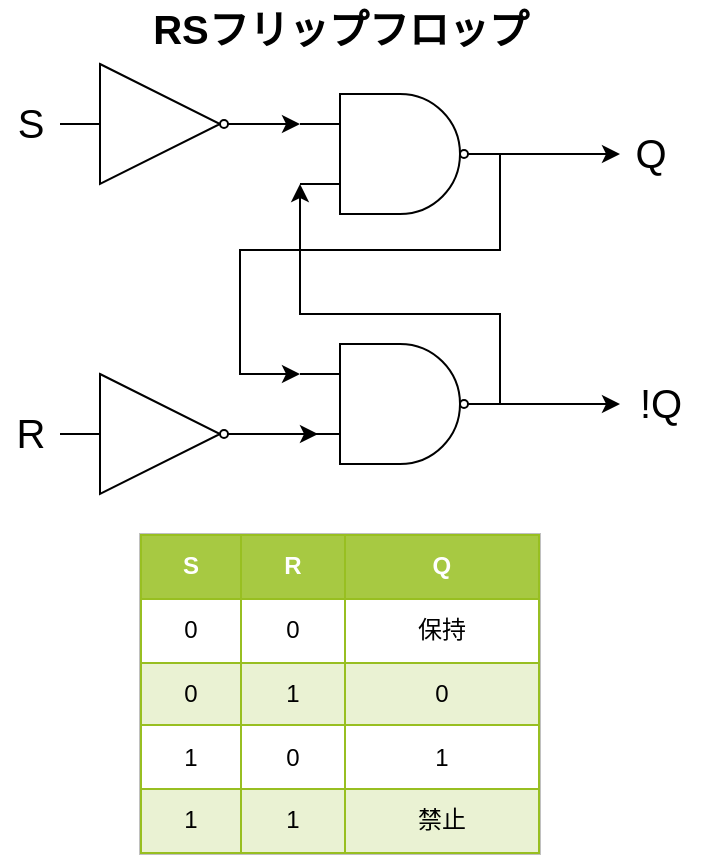 <mxfile version="12.0.0" type="device" pages="1"><diagram id="BRA93sceHNVVW59Cg4YX" name="ページ1"><mxGraphModel dx="512" dy="579" grid="1" gridSize="10" guides="1" tooltips="1" connect="1" arrows="1" fold="1" page="1" pageScale="1" pageWidth="827" pageHeight="1169" math="0" shadow="0"><root><mxCell id="0"/><mxCell id="1" parent="0"/><mxCell id="-5q5sqPByPaOMQlQQUxL-3" style="edgeStyle=orthogonalEdgeStyle;rounded=0;orthogonalLoop=1;jettySize=auto;html=1;exitX=1;exitY=0.5;exitDx=0;exitDy=0;entryX=0;entryY=0.25;entryDx=0;entryDy=0;entryPerimeter=0;" edge="1" parent="1" source="-5q5sqPByPaOMQlQQUxL-1" target="-5q5sqPByPaOMQlQQUxL-2"><mxGeometry relative="1" as="geometry"/></mxCell><mxCell id="-5q5sqPByPaOMQlQQUxL-1" value="" style="verticalLabelPosition=bottom;shadow=0;dashed=0;align=center;fillColor=#ffffff;html=1;verticalAlign=top;strokeWidth=1;shape=mxgraph.electrical.logic_gates.buffer2;negating=1;" vertex="1" parent="1"><mxGeometry x="40" y="45" width="100" height="60" as="geometry"/></mxCell><mxCell id="-5q5sqPByPaOMQlQQUxL-8" style="edgeStyle=orthogonalEdgeStyle;rounded=0;orthogonalLoop=1;jettySize=auto;html=1;exitX=1;exitY=0.5;exitDx=0;exitDy=0;exitPerimeter=0;" edge="1" parent="1" source="-5q5sqPByPaOMQlQQUxL-2"><mxGeometry relative="1" as="geometry"><mxPoint x="320" y="90" as="targetPoint"/></mxGeometry></mxCell><mxCell id="-5q5sqPByPaOMQlQQUxL-11" style="edgeStyle=orthogonalEdgeStyle;rounded=0;orthogonalLoop=1;jettySize=auto;html=1;exitX=1;exitY=0.5;exitDx=0;exitDy=0;exitPerimeter=0;entryX=0;entryY=0.75;entryDx=0;entryDy=0;entryPerimeter=0;" edge="1" parent="1" source="-5q5sqPByPaOMQlQQUxL-6" target="-5q5sqPByPaOMQlQQUxL-2"><mxGeometry relative="1" as="geometry"><mxPoint x="260" y="220" as="sourcePoint"/><Array as="points"><mxPoint x="260" y="170"/><mxPoint x="160" y="170"/></Array></mxGeometry></mxCell><mxCell id="-5q5sqPByPaOMQlQQUxL-2" value="" style="verticalLabelPosition=bottom;shadow=0;dashed=0;align=center;fillColor=#ffffff;html=1;verticalAlign=top;strokeWidth=1;shape=mxgraph.electrical.logic_gates.logic_gate;operation=and;negating=1;" vertex="1" parent="1"><mxGeometry x="160" y="60" width="100" height="60" as="geometry"/></mxCell><mxCell id="-5q5sqPByPaOMQlQQUxL-7" style="edgeStyle=orthogonalEdgeStyle;rounded=0;orthogonalLoop=1;jettySize=auto;html=1;exitX=1;exitY=0.5;exitDx=0;exitDy=0;entryX=0.09;entryY=0.75;entryDx=0;entryDy=0;entryPerimeter=0;" edge="1" parent="1" source="-5q5sqPByPaOMQlQQUxL-5" target="-5q5sqPByPaOMQlQQUxL-6"><mxGeometry relative="1" as="geometry"/></mxCell><mxCell id="-5q5sqPByPaOMQlQQUxL-5" value="" style="verticalLabelPosition=bottom;shadow=0;dashed=0;align=center;fillColor=#ffffff;html=1;verticalAlign=top;strokeWidth=1;shape=mxgraph.electrical.logic_gates.buffer2;negating=1;" vertex="1" parent="1"><mxGeometry x="40" y="200" width="100" height="60" as="geometry"/></mxCell><mxCell id="-5q5sqPByPaOMQlQQUxL-9" style="edgeStyle=orthogonalEdgeStyle;rounded=0;orthogonalLoop=1;jettySize=auto;html=1;exitX=1;exitY=0.5;exitDx=0;exitDy=0;exitPerimeter=0;" edge="1" parent="1" source="-5q5sqPByPaOMQlQQUxL-6"><mxGeometry relative="1" as="geometry"><mxPoint x="320" y="215" as="targetPoint"/></mxGeometry></mxCell><mxCell id="-5q5sqPByPaOMQlQQUxL-10" style="edgeStyle=orthogonalEdgeStyle;rounded=0;orthogonalLoop=1;jettySize=auto;html=1;exitX=0;exitY=0.25;exitDx=0;exitDy=0;exitPerimeter=0;entryX=0;entryY=0.25;entryDx=0;entryDy=0;entryPerimeter=0;" edge="1" parent="1" target="-5q5sqPByPaOMQlQQUxL-6"><mxGeometry relative="1" as="geometry"><mxPoint x="260" y="90" as="sourcePoint"/><Array as="points"><mxPoint x="260" y="138"/><mxPoint x="130" y="138"/><mxPoint x="130" y="200"/></Array></mxGeometry></mxCell><mxCell id="-5q5sqPByPaOMQlQQUxL-6" value="" style="verticalLabelPosition=bottom;shadow=0;dashed=0;align=center;fillColor=#ffffff;html=1;verticalAlign=top;strokeWidth=1;shape=mxgraph.electrical.logic_gates.logic_gate;operation=and;negating=1;" vertex="1" parent="1"><mxGeometry x="160" y="185" width="100" height="60" as="geometry"/></mxCell><mxCell id="-5q5sqPByPaOMQlQQUxL-12" value="&lt;font style=&quot;font-size: 20px&quot;&gt;S&lt;/font&gt;" style="text;html=1;resizable=0;points=[];autosize=1;align=center;verticalAlign=top;spacingTop=-4;" vertex="1" parent="1"><mxGeometry x="10" y="60" width="30" height="20" as="geometry"/></mxCell><mxCell id="-5q5sqPByPaOMQlQQUxL-13" value="&lt;font style=&quot;font-size: 20px&quot;&gt;R&lt;/font&gt;" style="text;html=1;resizable=0;points=[];autosize=1;align=center;verticalAlign=top;spacingTop=-4;" vertex="1" parent="1"><mxGeometry x="10" y="215" width="30" height="20" as="geometry"/></mxCell><mxCell id="-5q5sqPByPaOMQlQQUxL-14" value="&lt;font style=&quot;font-size: 20px&quot;&gt;Q&lt;/font&gt;" style="text;html=1;resizable=0;points=[];autosize=1;align=center;verticalAlign=top;spacingTop=-4;" vertex="1" parent="1"><mxGeometry x="320" y="75" width="30" height="20" as="geometry"/></mxCell><mxCell id="-5q5sqPByPaOMQlQQUxL-15" value="&lt;font style=&quot;font-size: 20px&quot;&gt;!Q&lt;/font&gt;" style="text;html=1;resizable=0;points=[];autosize=1;align=center;verticalAlign=top;spacingTop=-4;" vertex="1" parent="1"><mxGeometry x="320" y="200" width="40" height="20" as="geometry"/></mxCell><mxCell id="-5q5sqPByPaOMQlQQUxL-16" value="&lt;font style=&quot;font-size: 20px&quot;&gt;&lt;b&gt;RSフリップフロップ&lt;/b&gt;&lt;/font&gt;" style="text;html=1;resizable=0;points=[];autosize=1;align=center;verticalAlign=top;spacingTop=-4;" vertex="1" parent="1"><mxGeometry x="80" y="13" width="200" height="20" as="geometry"/></mxCell><mxCell id="-5q5sqPByPaOMQlQQUxL-17" value="&lt;table border=&quot;1&quot; width=&quot;100%&quot; cellpadding=&quot;4&quot; style=&quot;width: 100% ; height: 100% ; border-collapse: collapse&quot;&gt;&lt;tbody&gt;&lt;tr style=&quot;background-color: #a7c942 ; color: #ffffff ; border: 1px solid #98bf21&quot;&gt;&lt;th&gt;S&lt;/th&gt;&lt;th&gt;R&lt;/th&gt;&lt;th&gt;Q&lt;/th&gt;&lt;/tr&gt;&lt;tr style=&quot;border: 1px solid #98bf21&quot;&gt;&lt;td&gt;0&lt;/td&gt;&lt;td&gt;0&lt;/td&gt;&lt;td&gt;保持&lt;/td&gt;&lt;/tr&gt;&lt;tr style=&quot;background-color: #eaf2d3 ; border: 1px solid #98bf21&quot;&gt;&lt;td&gt;0&lt;/td&gt;&lt;td&gt;1&lt;/td&gt;&lt;td&gt;0&lt;/td&gt;&lt;/tr&gt;&lt;tr style=&quot;border: 1px solid #98bf21&quot;&gt;&lt;td&gt;1&lt;/td&gt;&lt;td&gt;0&lt;/td&gt;&lt;td&gt;1&lt;/td&gt;&lt;/tr&gt;&lt;tr style=&quot;background-color: #eaf2d3 ; border: 1px solid #98bf21&quot;&gt;&lt;td&gt;1&lt;/td&gt;&lt;td&gt;1&lt;/td&gt;&lt;td&gt;禁止&lt;/td&gt;&lt;/tr&gt;&lt;/tbody&gt;&lt;/table&gt;" style="text;html=1;strokeColor=#c0c0c0;fillColor=#ffffff;overflow=fill;rounded=0;align=center;" vertex="1" parent="1"><mxGeometry x="80" y="280" width="200" height="160" as="geometry"/></mxCell></root></mxGraphModel></diagram></mxfile>